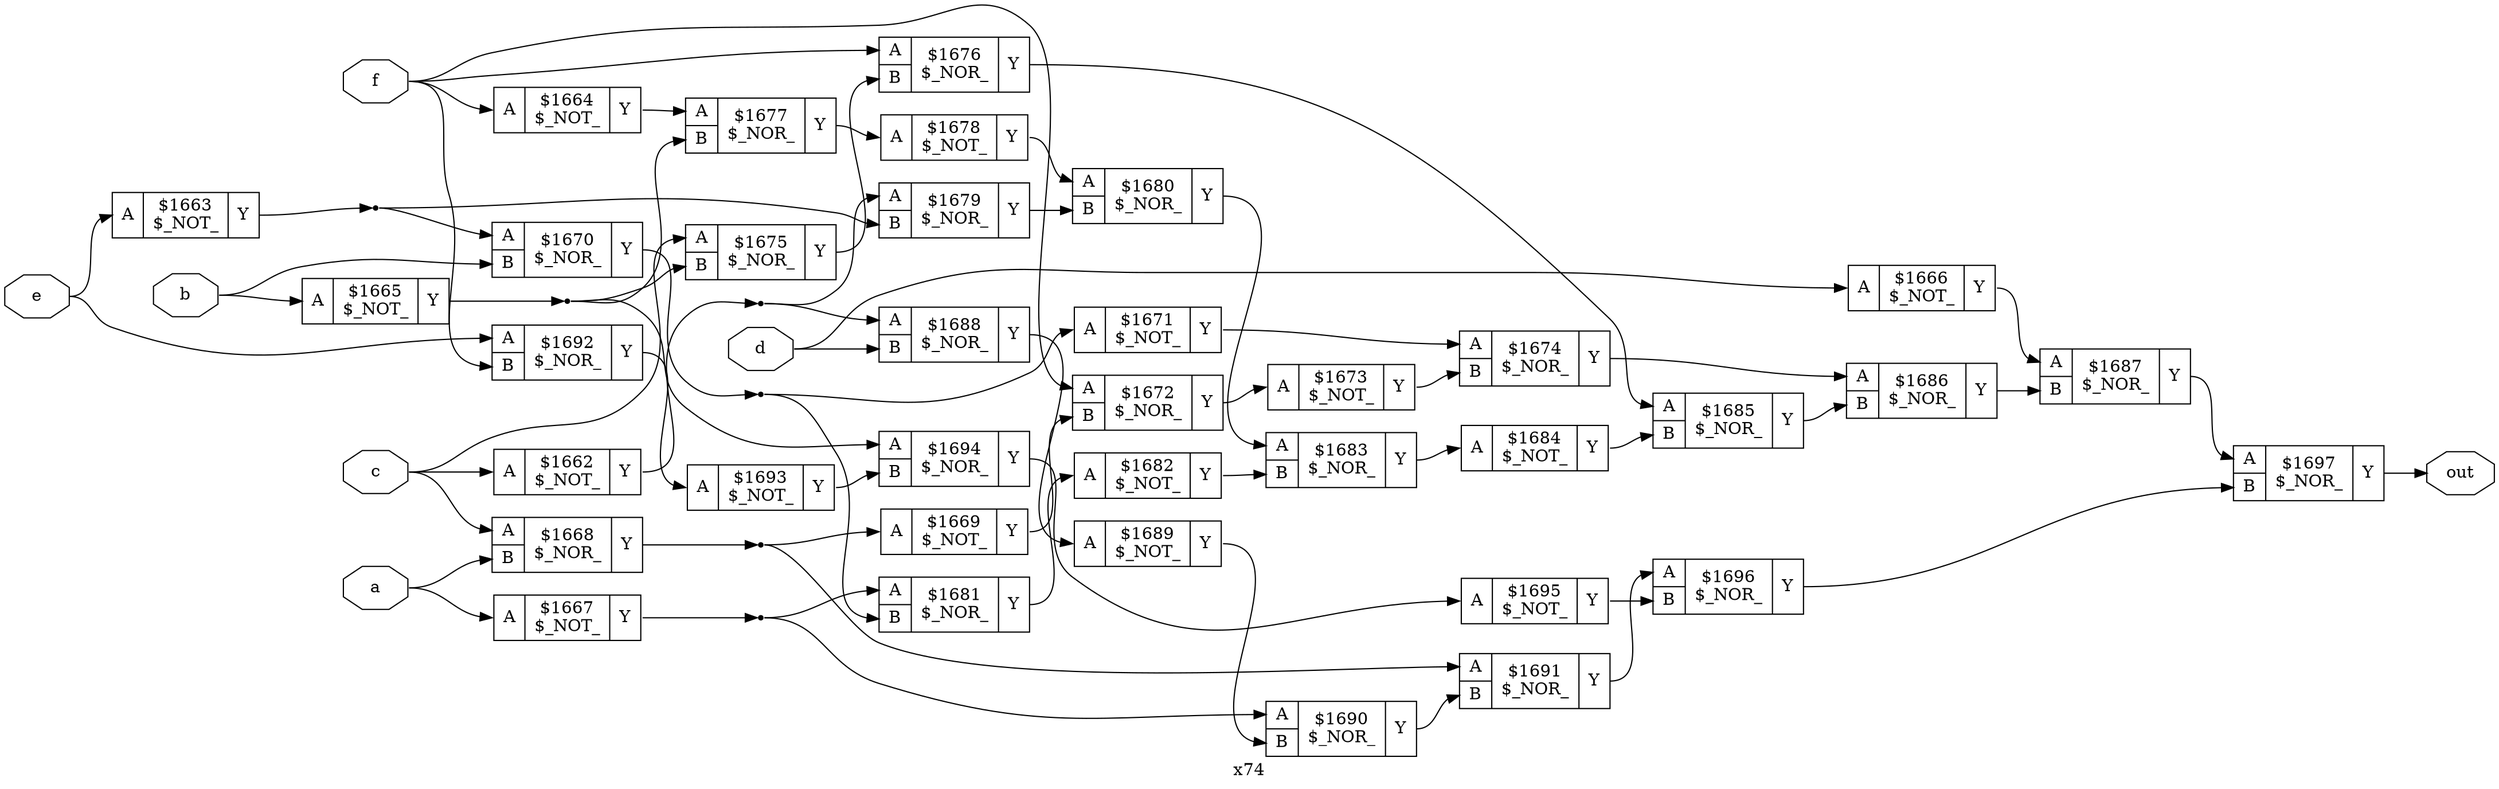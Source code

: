 digraph "x74" {
label="x74";
rankdir="LR";
remincross=true;
n36 [ shape=octagon, label="a", color="black", fontcolor="black" ];
n37 [ shape=octagon, label="b", color="black", fontcolor="black" ];
n38 [ shape=octagon, label="c", color="black", fontcolor="black" ];
n39 [ shape=octagon, label="d", color="black", fontcolor="black" ];
n40 [ shape=octagon, label="e", color="black", fontcolor="black" ];
n41 [ shape=octagon, label="f", color="black", fontcolor="black" ];
n42 [ shape=octagon, label="out", color="black", fontcolor="black" ];
c45 [ shape=record, label="{{<p43> A}|$1662\n$_NOT_|{<p44> Y}}" ];
c46 [ shape=record, label="{{<p43> A}|$1663\n$_NOT_|{<p44> Y}}" ];
c47 [ shape=record, label="{{<p43> A}|$1664\n$_NOT_|{<p44> Y}}" ];
c48 [ shape=record, label="{{<p43> A}|$1665\n$_NOT_|{<p44> Y}}" ];
c49 [ shape=record, label="{{<p43> A}|$1666\n$_NOT_|{<p44> Y}}" ];
c50 [ shape=record, label="{{<p43> A}|$1667\n$_NOT_|{<p44> Y}}" ];
c52 [ shape=record, label="{{<p43> A|<p51> B}|$1668\n$_NOR_|{<p44> Y}}" ];
c53 [ shape=record, label="{{<p43> A}|$1669\n$_NOT_|{<p44> Y}}" ];
c54 [ shape=record, label="{{<p43> A|<p51> B}|$1670\n$_NOR_|{<p44> Y}}" ];
c55 [ shape=record, label="{{<p43> A}|$1671\n$_NOT_|{<p44> Y}}" ];
c56 [ shape=record, label="{{<p43> A|<p51> B}|$1672\n$_NOR_|{<p44> Y}}" ];
c57 [ shape=record, label="{{<p43> A}|$1673\n$_NOT_|{<p44> Y}}" ];
c58 [ shape=record, label="{{<p43> A|<p51> B}|$1674\n$_NOR_|{<p44> Y}}" ];
c59 [ shape=record, label="{{<p43> A|<p51> B}|$1675\n$_NOR_|{<p44> Y}}" ];
c60 [ shape=record, label="{{<p43> A|<p51> B}|$1676\n$_NOR_|{<p44> Y}}" ];
c61 [ shape=record, label="{{<p43> A|<p51> B}|$1677\n$_NOR_|{<p44> Y}}" ];
c62 [ shape=record, label="{{<p43> A}|$1678\n$_NOT_|{<p44> Y}}" ];
c63 [ shape=record, label="{{<p43> A|<p51> B}|$1679\n$_NOR_|{<p44> Y}}" ];
c64 [ shape=record, label="{{<p43> A|<p51> B}|$1680\n$_NOR_|{<p44> Y}}" ];
c65 [ shape=record, label="{{<p43> A|<p51> B}|$1681\n$_NOR_|{<p44> Y}}" ];
c66 [ shape=record, label="{{<p43> A}|$1682\n$_NOT_|{<p44> Y}}" ];
c67 [ shape=record, label="{{<p43> A|<p51> B}|$1683\n$_NOR_|{<p44> Y}}" ];
c68 [ shape=record, label="{{<p43> A}|$1684\n$_NOT_|{<p44> Y}}" ];
c69 [ shape=record, label="{{<p43> A|<p51> B}|$1685\n$_NOR_|{<p44> Y}}" ];
c70 [ shape=record, label="{{<p43> A|<p51> B}|$1686\n$_NOR_|{<p44> Y}}" ];
c71 [ shape=record, label="{{<p43> A|<p51> B}|$1687\n$_NOR_|{<p44> Y}}" ];
c72 [ shape=record, label="{{<p43> A|<p51> B}|$1688\n$_NOR_|{<p44> Y}}" ];
c73 [ shape=record, label="{{<p43> A}|$1689\n$_NOT_|{<p44> Y}}" ];
c74 [ shape=record, label="{{<p43> A|<p51> B}|$1690\n$_NOR_|{<p44> Y}}" ];
c75 [ shape=record, label="{{<p43> A|<p51> B}|$1691\n$_NOR_|{<p44> Y}}" ];
c76 [ shape=record, label="{{<p43> A|<p51> B}|$1692\n$_NOR_|{<p44> Y}}" ];
c77 [ shape=record, label="{{<p43> A}|$1693\n$_NOT_|{<p44> Y}}" ];
c78 [ shape=record, label="{{<p43> A|<p51> B}|$1694\n$_NOR_|{<p44> Y}}" ];
c79 [ shape=record, label="{{<p43> A}|$1695\n$_NOT_|{<p44> Y}}" ];
c80 [ shape=record, label="{{<p43> A|<p51> B}|$1696\n$_NOR_|{<p44> Y}}" ];
c81 [ shape=record, label="{{<p43> A|<p51> B}|$1697\n$_NOR_|{<p44> Y}}" ];
c47:p44:e -> c61:p43:w [color="black", label=""];
c57:p44:e -> c58:p51:w [color="black", label=""];
c58:p44:e -> c70:p43:w [color="black", label=""];
c59:p44:e -> c60:p51:w [color="black", label=""];
c60:p44:e -> c69:p43:w [color="black", label=""];
c61:p44:e -> c62:p43:w [color="black", label=""];
c62:p44:e -> c64:p43:w [color="black", label=""];
c63:p44:e -> c64:p51:w [color="black", label=""];
c64:p44:e -> c67:p43:w [color="black", label=""];
c65:p44:e -> c66:p43:w [color="black", label=""];
c66:p44:e -> c67:p51:w [color="black", label=""];
n2 [ shape=point ];
c48:p44:e -> n2:w [color="black", label=""];
n2:e -> c59:p51:w [color="black", label=""];
n2:e -> c61:p51:w [color="black", label=""];
n2:e -> c78:p43:w [color="black", label=""];
c67:p44:e -> c68:p43:w [color="black", label=""];
c68:p44:e -> c69:p51:w [color="black", label=""];
c69:p44:e -> c70:p51:w [color="black", label=""];
c70:p44:e -> c71:p51:w [color="black", label=""];
c71:p44:e -> c81:p43:w [color="black", label=""];
c72:p44:e -> c73:p43:w [color="black", label=""];
c73:p44:e -> c74:p51:w [color="black", label=""];
c74:p44:e -> c75:p51:w [color="black", label=""];
c75:p44:e -> c80:p43:w [color="black", label=""];
c76:p44:e -> c77:p43:w [color="black", label=""];
c49:p44:e -> c71:p43:w [color="black", label=""];
c77:p44:e -> c78:p51:w [color="black", label=""];
c78:p44:e -> c79:p43:w [color="black", label=""];
c79:p44:e -> c80:p51:w [color="black", label=""];
c80:p44:e -> c81:p51:w [color="black", label=""];
n34 [ shape=point ];
c45:p44:e -> n34:w [color="black", label=""];
n34:e -> c63:p43:w [color="black", label=""];
n34:e -> c72:p43:w [color="black", label=""];
n35 [ shape=point ];
c46:p44:e -> n35:w [color="black", label=""];
n35:e -> c54:p43:w [color="black", label=""];
n35:e -> c63:p51:w [color="black", label=""];
n36:e -> c50:p43:w [color="black", label=""];
n36:e -> c52:p51:w [color="black", label=""];
n37:e -> c48:p43:w [color="black", label=""];
n37:e -> c54:p51:w [color="black", label=""];
n38:e -> c45:p43:w [color="black", label=""];
n38:e -> c52:p43:w [color="black", label=""];
n38:e -> c59:p43:w [color="black", label=""];
n39:e -> c49:p43:w [color="black", label=""];
n39:e -> c72:p51:w [color="black", label=""];
n4 [ shape=point ];
c50:p44:e -> n4:w [color="black", label=""];
n4:e -> c65:p43:w [color="black", label=""];
n4:e -> c74:p43:w [color="black", label=""];
n40:e -> c46:p43:w [color="black", label=""];
n40:e -> c76:p43:w [color="black", label=""];
n41:e -> c47:p43:w [color="black", label=""];
n41:e -> c56:p43:w [color="black", label=""];
n41:e -> c60:p43:w [color="black", label=""];
n41:e -> c76:p51:w [color="black", label=""];
c81:p44:e -> n42:w [color="black", label=""];
n5 [ shape=point ];
c52:p44:e -> n5:w [color="black", label=""];
n5:e -> c53:p43:w [color="black", label=""];
n5:e -> c75:p43:w [color="black", label=""];
c53:p44:e -> c56:p51:w [color="black", label=""];
n7 [ shape=point ];
c54:p44:e -> n7:w [color="black", label=""];
n7:e -> c55:p43:w [color="black", label=""];
n7:e -> c65:p51:w [color="black", label=""];
c55:p44:e -> c58:p43:w [color="black", label=""];
c56:p44:e -> c57:p43:w [color="black", label=""];
}
